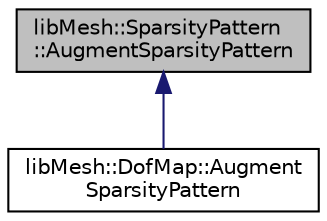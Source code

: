 digraph "libMesh::SparsityPattern::AugmentSparsityPattern"
{
 // INTERACTIVE_SVG=YES
  edge [fontname="Helvetica",fontsize="10",labelfontname="Helvetica",labelfontsize="10"];
  node [fontname="Helvetica",fontsize="10",shape=record];
  Node1 [label="libMesh::SparsityPattern\l::AugmentSparsityPattern",height=0.2,width=0.4,color="black", fillcolor="grey75", style="filled" fontcolor="black"];
  Node1 -> Node2 [dir="back",color="midnightblue",fontsize="10",style="solid",fontname="Helvetica"];
  Node2 [label="libMesh::DofMap::Augment\lSparsityPattern",height=0.2,width=0.4,color="black", fillcolor="white", style="filled",URL="$classlibMesh_1_1DofMap_1_1AugmentSparsityPattern.html",tooltip="Backwards compatibility for prior AugmentSparsityPattern users. "];
}
